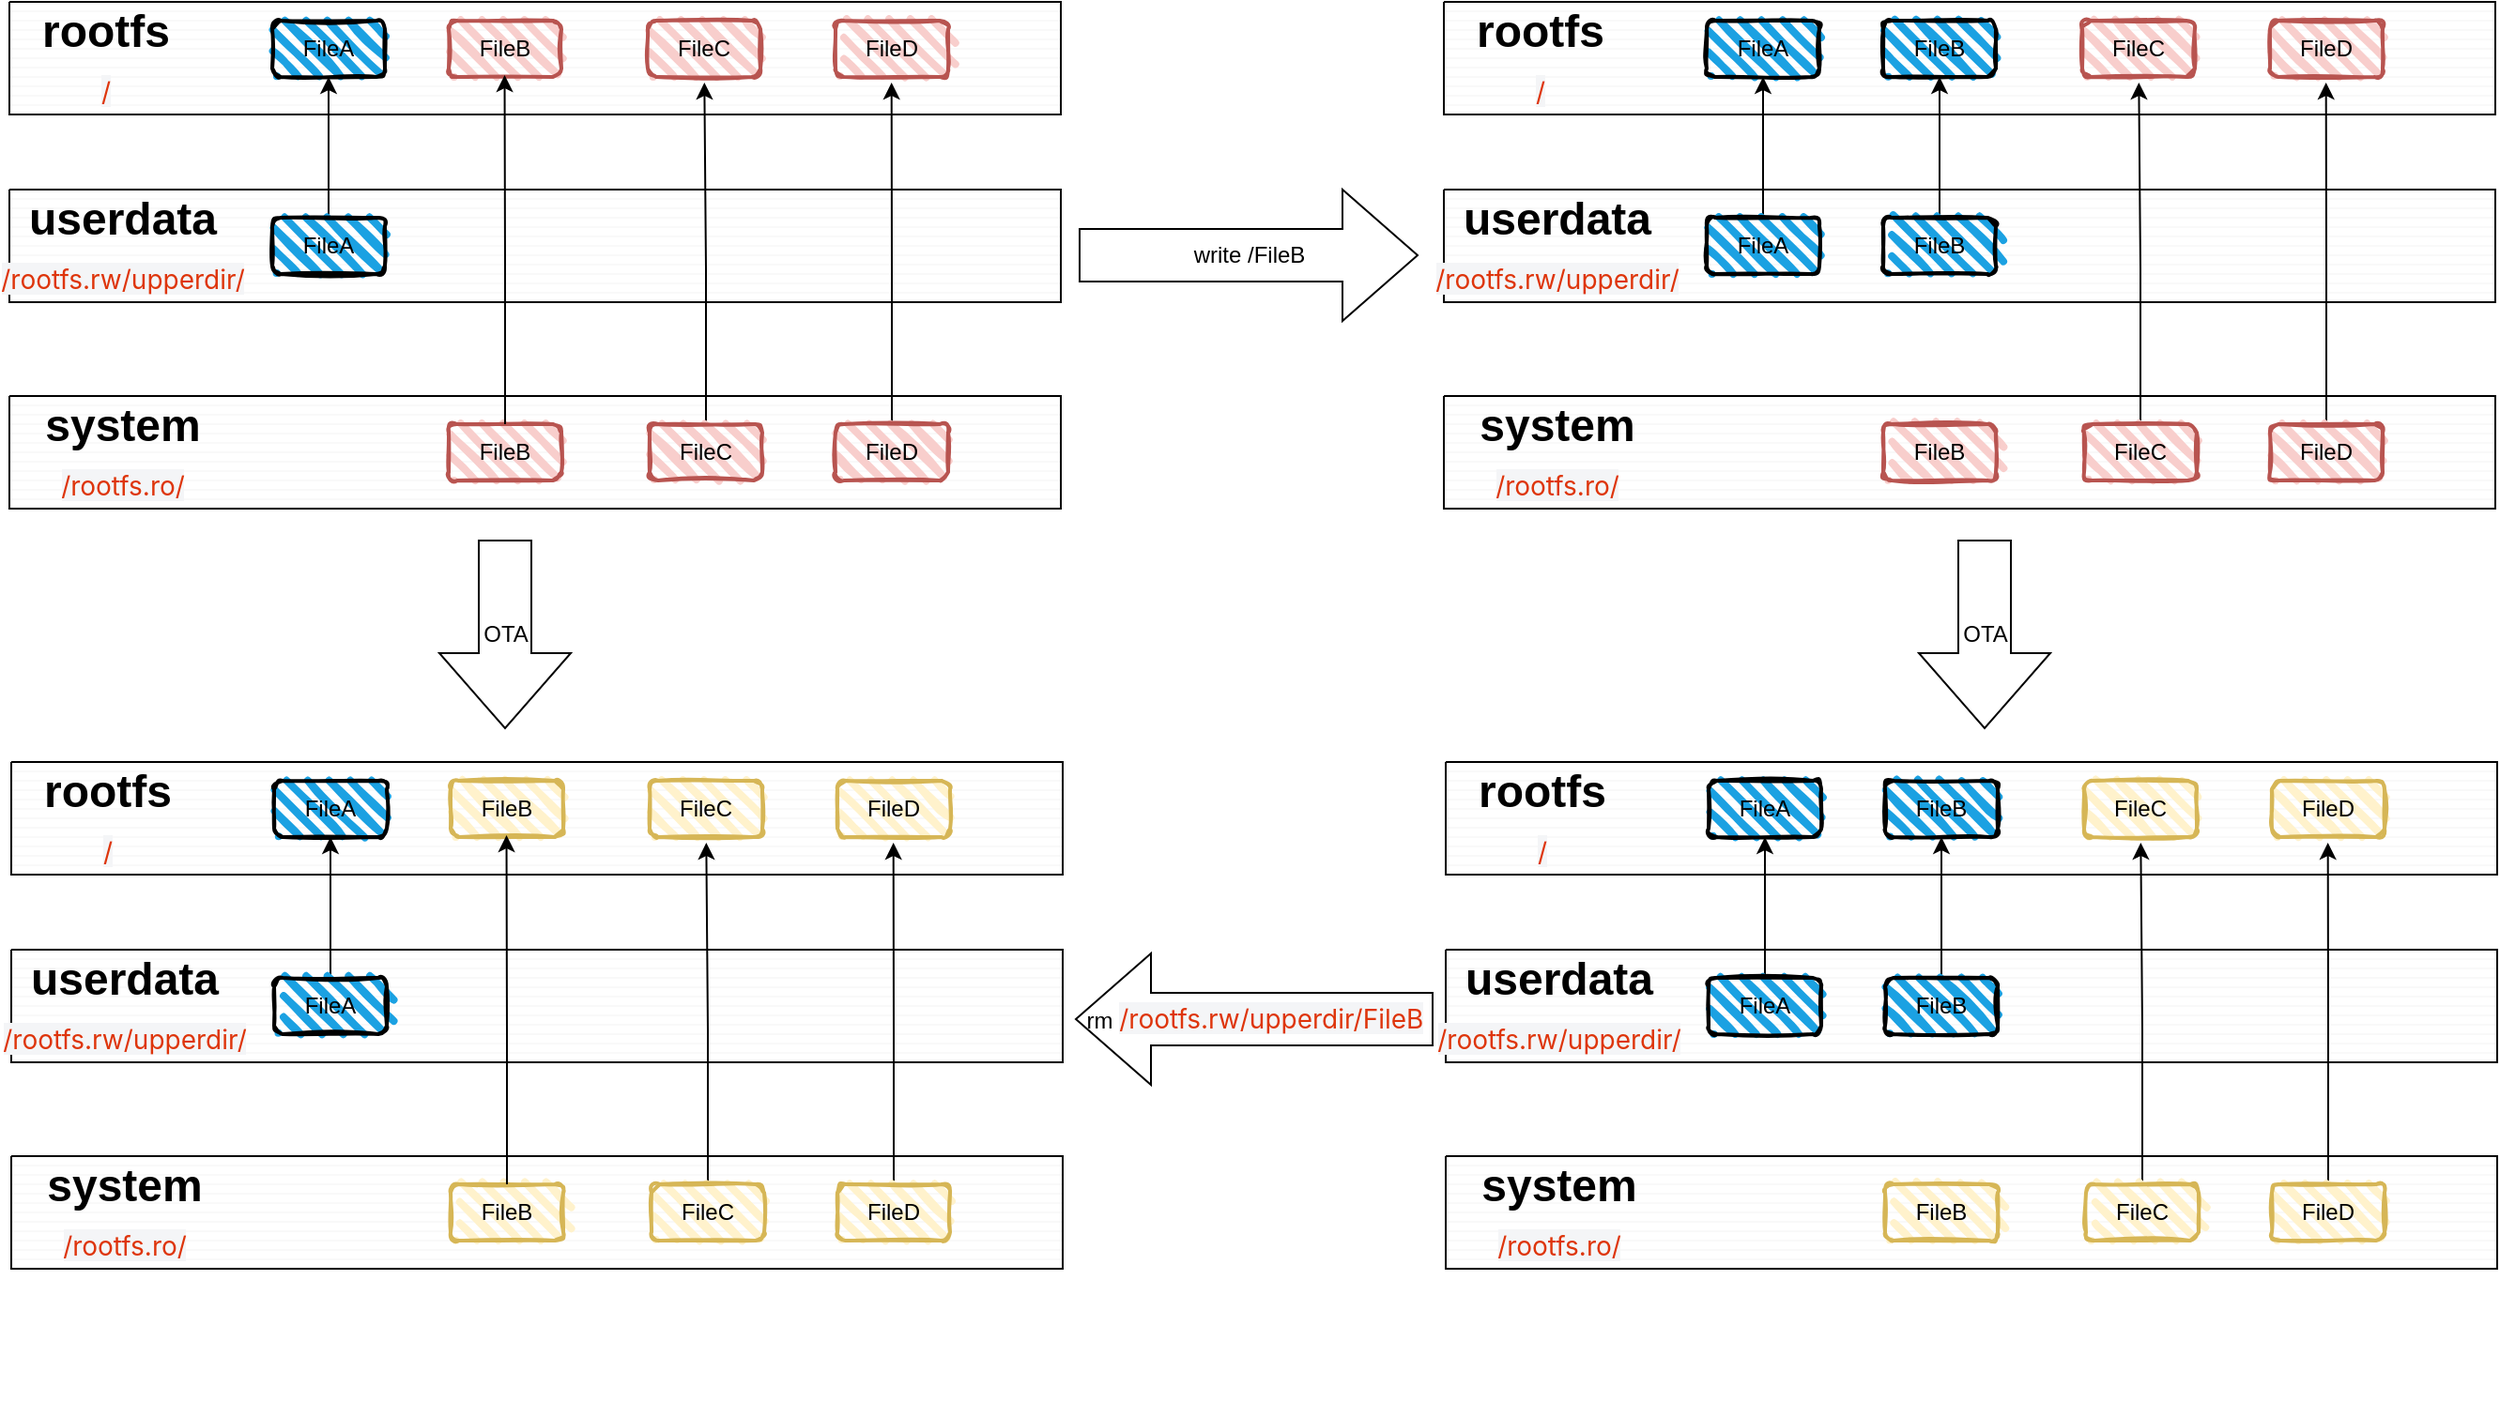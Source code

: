 <mxfile version="24.3.1" type="github">
  <diagram id="C5RBs43oDa-KdzZeNtuy" name="Page-1">
    <mxGraphModel dx="2074" dy="1121" grid="1" gridSize="10" guides="1" tooltips="1" connect="1" arrows="1" fold="1" page="1" pageScale="1" pageWidth="827" pageHeight="1169" math="0" shadow="0">
      <root>
        <mxCell id="WIyWlLk6GJQsqaUBKTNV-0" />
        <mxCell id="WIyWlLk6GJQsqaUBKTNV-1" parent="WIyWlLk6GJQsqaUBKTNV-0" />
        <mxCell id="TJP5lIswmAY3DPChY6eh-13" value="" style="verticalLabelPosition=bottom;verticalAlign=top;html=1;shape=mxgraph.basic.patternFillRect;fillStyle=hor;step=5;fillStrokeWidth=0.2;fillStrokeColor=#dddddd;" vertex="1" parent="WIyWlLk6GJQsqaUBKTNV-1">
          <mxGeometry x="120" y="160" width="560" height="60" as="geometry" />
        </mxCell>
        <mxCell id="TJP5lIswmAY3DPChY6eh-15" value="" style="verticalLabelPosition=bottom;verticalAlign=top;html=1;shape=mxgraph.basic.patternFillRect;fillStyle=hor;step=5;fillStrokeWidth=0.2;fillStrokeColor=#dddddd;" vertex="1" parent="WIyWlLk6GJQsqaUBKTNV-1">
          <mxGeometry x="120" y="260" width="560" height="60" as="geometry" />
        </mxCell>
        <mxCell id="TJP5lIswmAY3DPChY6eh-16" value="" style="verticalLabelPosition=bottom;verticalAlign=top;html=1;shape=mxgraph.basic.patternFillRect;fillStyle=hor;step=5;fillStrokeWidth=0.2;fillStrokeColor=#dddddd;" vertex="1" parent="WIyWlLk6GJQsqaUBKTNV-1">
          <mxGeometry x="120" y="370" width="560" height="60" as="geometry" />
        </mxCell>
        <mxCell id="TJP5lIswmAY3DPChY6eh-17" value="FileA" style="rounded=1;whiteSpace=wrap;html=1;strokeWidth=2;fillWeight=4;hachureGap=8;hachureAngle=45;fillColor=#1ba1e2;sketch=1;" vertex="1" parent="WIyWlLk6GJQsqaUBKTNV-1">
          <mxGeometry x="260" y="170" width="60" height="30" as="geometry" />
        </mxCell>
        <mxCell id="TJP5lIswmAY3DPChY6eh-18" value="FileB" style="rounded=1;whiteSpace=wrap;html=1;strokeWidth=2;fillWeight=4;hachureGap=8;hachureAngle=45;fillColor=#f8cecc;sketch=1;strokeColor=#b85450;" vertex="1" parent="WIyWlLk6GJQsqaUBKTNV-1">
          <mxGeometry x="354" y="170" width="60" height="30" as="geometry" />
        </mxCell>
        <mxCell id="TJP5lIswmAY3DPChY6eh-36" value="" style="edgeStyle=orthogonalEdgeStyle;rounded=0;orthogonalLoop=1;jettySize=auto;html=1;" edge="1" parent="WIyWlLk6GJQsqaUBKTNV-1" source="TJP5lIswmAY3DPChY6eh-19" target="TJP5lIswmAY3DPChY6eh-17">
          <mxGeometry relative="1" as="geometry" />
        </mxCell>
        <mxCell id="TJP5lIswmAY3DPChY6eh-19" value="FileA" style="rounded=1;whiteSpace=wrap;html=1;strokeWidth=2;fillWeight=4;hachureGap=8;hachureAngle=45;fillColor=#1ba1e2;sketch=1;" vertex="1" parent="WIyWlLk6GJQsqaUBKTNV-1">
          <mxGeometry x="260" y="275" width="60" height="30" as="geometry" />
        </mxCell>
        <object label="FileB" fileB="" id="TJP5lIswmAY3DPChY6eh-24">
          <mxCell style="rounded=1;whiteSpace=wrap;html=1;strokeWidth=2;fillWeight=4;hachureGap=8;hachureAngle=45;fillColor=#f8cecc;sketch=1;strokeColor=#b85450;" vertex="1" parent="WIyWlLk6GJQsqaUBKTNV-1">
            <mxGeometry x="354" y="385" width="60" height="30" as="geometry" />
          </mxCell>
        </object>
        <mxCell id="TJP5lIswmAY3DPChY6eh-37" value="" style="edgeStyle=orthogonalEdgeStyle;rounded=0;orthogonalLoop=1;jettySize=auto;html=1;entryX=0.661;entryY=0.717;entryDx=0;entryDy=0;entryPerimeter=0;" edge="1" parent="WIyWlLk6GJQsqaUBKTNV-1" source="TJP5lIswmAY3DPChY6eh-25" target="TJP5lIswmAY3DPChY6eh-13">
          <mxGeometry relative="1" as="geometry" />
        </mxCell>
        <mxCell id="TJP5lIswmAY3DPChY6eh-25" value="FileC" style="rounded=1;whiteSpace=wrap;html=1;strokeWidth=2;fillWeight=4;hachureGap=8;hachureAngle=45;fillColor=#f8cecc;sketch=1;strokeColor=#b85450;" vertex="1" parent="WIyWlLk6GJQsqaUBKTNV-1">
          <mxGeometry x="461" y="385" width="60" height="30" as="geometry" />
        </mxCell>
        <mxCell id="TJP5lIswmAY3DPChY6eh-38" value="" style="edgeStyle=orthogonalEdgeStyle;rounded=0;orthogonalLoop=1;jettySize=auto;html=1;entryX=0.839;entryY=0.717;entryDx=0;entryDy=0;entryPerimeter=0;" edge="1" parent="WIyWlLk6GJQsqaUBKTNV-1" source="TJP5lIswmAY3DPChY6eh-26" target="TJP5lIswmAY3DPChY6eh-13">
          <mxGeometry relative="1" as="geometry" />
        </mxCell>
        <mxCell id="TJP5lIswmAY3DPChY6eh-26" value="FileD" style="rounded=1;whiteSpace=wrap;html=1;strokeWidth=2;fillWeight=4;hachureGap=8;hachureAngle=45;fillColor=#f8cecc;sketch=1;strokeColor=#b85450;" vertex="1" parent="WIyWlLk6GJQsqaUBKTNV-1">
          <mxGeometry x="560" y="385" width="60" height="30" as="geometry" />
        </mxCell>
        <mxCell id="TJP5lIswmAY3DPChY6eh-29" value="FileC" style="rounded=1;whiteSpace=wrap;html=1;strokeWidth=2;fillWeight=4;hachureGap=8;hachureAngle=45;fillColor=#f8cecc;sketch=1;strokeColor=#b85450;" vertex="1" parent="WIyWlLk6GJQsqaUBKTNV-1">
          <mxGeometry x="460" y="170" width="60" height="30" as="geometry" />
        </mxCell>
        <mxCell id="TJP5lIswmAY3DPChY6eh-30" value="FileD" style="rounded=1;whiteSpace=wrap;html=1;strokeWidth=2;fillWeight=4;hachureGap=8;hachureAngle=45;fillColor=#f8cecc;sketch=1;strokeColor=#b85450;" vertex="1" parent="WIyWlLk6GJQsqaUBKTNV-1">
          <mxGeometry x="560" y="170" width="60" height="30" as="geometry" />
        </mxCell>
        <mxCell id="TJP5lIswmAY3DPChY6eh-32" value="rootfs&lt;div&gt;&lt;span style=&quot;color: rgb(222, 53, 11); font-family: -apple-system, &amp;quot;system-ui&amp;quot;, &amp;quot;Segoe UI&amp;quot;, Roboto, Oxygen, Ubuntu, &amp;quot;Fira Sans&amp;quot;, &amp;quot;Droid Sans&amp;quot;, &amp;quot;Helvetica Neue&amp;quot;, sans-serif; font-size: 14px; font-weight: 400; text-align: start; text-wrap: wrap; background-color: rgb(244, 245, 247);&quot;&gt;/&lt;/span&gt;&lt;br&gt;&lt;/div&gt;" style="text;strokeColor=none;fillColor=none;html=1;fontSize=24;fontStyle=1;verticalAlign=middle;align=center;" vertex="1" parent="WIyWlLk6GJQsqaUBKTNV-1">
          <mxGeometry x="121" y="170" width="100" height="40" as="geometry" />
        </mxCell>
        <mxCell id="TJP5lIswmAY3DPChY6eh-33" value="userdata&lt;div&gt;&lt;span style=&quot;color: rgb(222, 53, 11); font-family: -apple-system, &amp;quot;system-ui&amp;quot;, &amp;quot;Segoe UI&amp;quot;, Roboto, Oxygen, Ubuntu, &amp;quot;Fira Sans&amp;quot;, &amp;quot;Droid Sans&amp;quot;, &amp;quot;Helvetica Neue&amp;quot;, sans-serif; font-size: 14px; font-weight: 400; text-align: start; text-wrap: wrap; background-color: rgb(244, 245, 247);&quot;&gt;/rootfs.rw/upperdir/&lt;/span&gt;&lt;br&gt;&lt;/div&gt;" style="text;strokeColor=none;fillColor=none;html=1;fontSize=24;fontStyle=1;verticalAlign=middle;align=center;" vertex="1" parent="WIyWlLk6GJQsqaUBKTNV-1">
          <mxGeometry x="130" y="270" width="100" height="40" as="geometry" />
        </mxCell>
        <mxCell id="TJP5lIswmAY3DPChY6eh-34" value="system&lt;div&gt;&lt;span style=&quot;color: rgb(222, 53, 11); font-family: -apple-system, &amp;quot;system-ui&amp;quot;, &amp;quot;Segoe UI&amp;quot;, Roboto, Oxygen, Ubuntu, &amp;quot;Fira Sans&amp;quot;, &amp;quot;Droid Sans&amp;quot;, &amp;quot;Helvetica Neue&amp;quot;, sans-serif; font-size: 14px; font-weight: 400; text-align: start; text-wrap: wrap; background-color: rgb(244, 245, 247);&quot;&gt;/rootfs.ro/&lt;/span&gt;&lt;br&gt;&lt;/div&gt;" style="text;strokeColor=none;fillColor=none;html=1;fontSize=24;fontStyle=1;verticalAlign=middle;align=center;" vertex="1" parent="WIyWlLk6GJQsqaUBKTNV-1">
          <mxGeometry x="130" y="380" width="100" height="40" as="geometry" />
        </mxCell>
        <mxCell id="TJP5lIswmAY3DPChY6eh-40" value="" style="verticalLabelPosition=bottom;verticalAlign=top;html=1;shape=mxgraph.basic.patternFillRect;fillStyle=hor;step=5;fillStrokeWidth=0.2;fillStrokeColor=#dddddd;" vertex="1" parent="WIyWlLk6GJQsqaUBKTNV-1">
          <mxGeometry x="884" y="160" width="560" height="60" as="geometry" />
        </mxCell>
        <mxCell id="TJP5lIswmAY3DPChY6eh-41" value="" style="verticalLabelPosition=bottom;verticalAlign=top;html=1;shape=mxgraph.basic.patternFillRect;fillStyle=hor;step=5;fillStrokeWidth=0.2;fillStrokeColor=#dddddd;" vertex="1" parent="WIyWlLk6GJQsqaUBKTNV-1">
          <mxGeometry x="884" y="260" width="560" height="60" as="geometry" />
        </mxCell>
        <mxCell id="TJP5lIswmAY3DPChY6eh-42" value="" style="verticalLabelPosition=bottom;verticalAlign=top;html=1;shape=mxgraph.basic.patternFillRect;fillStyle=hor;step=5;fillStrokeWidth=0.2;fillStrokeColor=#dddddd;" vertex="1" parent="WIyWlLk6GJQsqaUBKTNV-1">
          <mxGeometry x="884" y="370" width="560" height="60" as="geometry" />
        </mxCell>
        <mxCell id="TJP5lIswmAY3DPChY6eh-43" value="FileA" style="rounded=1;whiteSpace=wrap;html=1;strokeWidth=2;fillWeight=4;hachureGap=8;hachureAngle=45;fillColor=#1ba1e2;sketch=1;" vertex="1" parent="WIyWlLk6GJQsqaUBKTNV-1">
          <mxGeometry x="1024" y="170" width="60" height="30" as="geometry" />
        </mxCell>
        <mxCell id="TJP5lIswmAY3DPChY6eh-44" value="FileB" style="rounded=1;whiteSpace=wrap;html=1;strokeWidth=2;fillWeight=4;hachureGap=8;hachureAngle=45;fillColor=#1ba1e2;sketch=1;" vertex="1" parent="WIyWlLk6GJQsqaUBKTNV-1">
          <mxGeometry x="1118" y="170" width="60" height="30" as="geometry" />
        </mxCell>
        <mxCell id="TJP5lIswmAY3DPChY6eh-45" value="" style="edgeStyle=orthogonalEdgeStyle;rounded=0;orthogonalLoop=1;jettySize=auto;html=1;" edge="1" parent="WIyWlLk6GJQsqaUBKTNV-1" source="TJP5lIswmAY3DPChY6eh-46" target="TJP5lIswmAY3DPChY6eh-43">
          <mxGeometry relative="1" as="geometry" />
        </mxCell>
        <mxCell id="TJP5lIswmAY3DPChY6eh-46" value="FileA" style="rounded=1;whiteSpace=wrap;html=1;strokeWidth=2;fillWeight=4;hachureGap=8;hachureAngle=45;fillColor=#1ba1e2;sketch=1;" vertex="1" parent="WIyWlLk6GJQsqaUBKTNV-1">
          <mxGeometry x="1024" y="275" width="60" height="30" as="geometry" />
        </mxCell>
        <mxCell id="TJP5lIswmAY3DPChY6eh-47" value="" style="edgeStyle=orthogonalEdgeStyle;rounded=0;orthogonalLoop=1;jettySize=auto;html=1;" edge="1" parent="WIyWlLk6GJQsqaUBKTNV-1" source="TJP5lIswmAY3DPChY6eh-48" target="TJP5lIswmAY3DPChY6eh-44">
          <mxGeometry relative="1" as="geometry" />
        </mxCell>
        <mxCell id="TJP5lIswmAY3DPChY6eh-48" value="FileB" style="rounded=1;whiteSpace=wrap;html=1;strokeWidth=2;fillWeight=4;hachureGap=8;hachureAngle=45;fillColor=#1ba1e2;sketch=1;" vertex="1" parent="WIyWlLk6GJQsqaUBKTNV-1">
          <mxGeometry x="1118" y="275" width="60" height="30" as="geometry" />
        </mxCell>
        <object label="FileB" fileB="" id="TJP5lIswmAY3DPChY6eh-49">
          <mxCell style="rounded=1;whiteSpace=wrap;html=1;strokeWidth=2;fillWeight=4;hachureGap=8;hachureAngle=45;fillColor=#f8cecc;sketch=1;strokeColor=#b85450;" vertex="1" parent="WIyWlLk6GJQsqaUBKTNV-1">
            <mxGeometry x="1118" y="385" width="60" height="30" as="geometry" />
          </mxCell>
        </object>
        <mxCell id="TJP5lIswmAY3DPChY6eh-50" value="" style="edgeStyle=orthogonalEdgeStyle;rounded=0;orthogonalLoop=1;jettySize=auto;html=1;entryX=0.661;entryY=0.717;entryDx=0;entryDy=0;entryPerimeter=0;" edge="1" parent="WIyWlLk6GJQsqaUBKTNV-1" source="TJP5lIswmAY3DPChY6eh-51" target="TJP5lIswmAY3DPChY6eh-40">
          <mxGeometry relative="1" as="geometry" />
        </mxCell>
        <mxCell id="TJP5lIswmAY3DPChY6eh-51" value="FileC" style="rounded=1;whiteSpace=wrap;html=1;strokeWidth=2;fillWeight=4;hachureGap=8;hachureAngle=45;fillColor=#f8cecc;sketch=1;strokeColor=#b85450;" vertex="1" parent="WIyWlLk6GJQsqaUBKTNV-1">
          <mxGeometry x="1225" y="385" width="60" height="30" as="geometry" />
        </mxCell>
        <mxCell id="TJP5lIswmAY3DPChY6eh-52" value="" style="edgeStyle=orthogonalEdgeStyle;rounded=0;orthogonalLoop=1;jettySize=auto;html=1;entryX=0.839;entryY=0.717;entryDx=0;entryDy=0;entryPerimeter=0;" edge="1" parent="WIyWlLk6GJQsqaUBKTNV-1" source="TJP5lIswmAY3DPChY6eh-53" target="TJP5lIswmAY3DPChY6eh-40">
          <mxGeometry relative="1" as="geometry" />
        </mxCell>
        <mxCell id="TJP5lIswmAY3DPChY6eh-53" value="FileD" style="rounded=1;whiteSpace=wrap;html=1;strokeWidth=2;fillWeight=4;hachureGap=8;hachureAngle=45;fillColor=#f8cecc;sketch=1;strokeColor=#b85450;" vertex="1" parent="WIyWlLk6GJQsqaUBKTNV-1">
          <mxGeometry x="1324" y="385" width="60" height="30" as="geometry" />
        </mxCell>
        <mxCell id="TJP5lIswmAY3DPChY6eh-54" value="FileC" style="rounded=1;whiteSpace=wrap;html=1;strokeWidth=2;fillWeight=4;hachureGap=8;hachureAngle=45;fillColor=#f8cecc;sketch=1;strokeColor=#b85450;" vertex="1" parent="WIyWlLk6GJQsqaUBKTNV-1">
          <mxGeometry x="1224" y="170" width="60" height="30" as="geometry" />
        </mxCell>
        <mxCell id="TJP5lIswmAY3DPChY6eh-55" value="FileD" style="rounded=1;whiteSpace=wrap;html=1;strokeWidth=2;fillWeight=4;hachureGap=8;hachureAngle=45;fillColor=#f8cecc;sketch=1;strokeColor=#b85450;" vertex="1" parent="WIyWlLk6GJQsqaUBKTNV-1">
          <mxGeometry x="1324" y="170" width="60" height="30" as="geometry" />
        </mxCell>
        <mxCell id="TJP5lIswmAY3DPChY6eh-56" value="rootfs&lt;div&gt;&lt;span style=&quot;color: rgb(222, 53, 11); font-family: -apple-system, &amp;quot;system-ui&amp;quot;, &amp;quot;Segoe UI&amp;quot;, Roboto, Oxygen, Ubuntu, &amp;quot;Fira Sans&amp;quot;, &amp;quot;Droid Sans&amp;quot;, &amp;quot;Helvetica Neue&amp;quot;, sans-serif; font-size: 14px; font-weight: 400; text-align: start; text-wrap: wrap; background-color: rgb(244, 245, 247);&quot;&gt;/&lt;/span&gt;&lt;br&gt;&lt;/div&gt;" style="text;strokeColor=none;fillColor=none;html=1;fontSize=24;fontStyle=1;verticalAlign=middle;align=center;" vertex="1" parent="WIyWlLk6GJQsqaUBKTNV-1">
          <mxGeometry x="885" y="170" width="100" height="40" as="geometry" />
        </mxCell>
        <mxCell id="TJP5lIswmAY3DPChY6eh-57" value="userdata&lt;div&gt;&lt;span style=&quot;color: rgb(222, 53, 11); font-family: -apple-system, &amp;quot;system-ui&amp;quot;, &amp;quot;Segoe UI&amp;quot;, Roboto, Oxygen, Ubuntu, &amp;quot;Fira Sans&amp;quot;, &amp;quot;Droid Sans&amp;quot;, &amp;quot;Helvetica Neue&amp;quot;, sans-serif; font-size: 14px; font-weight: 400; text-align: start; text-wrap: wrap; background-color: rgb(244, 245, 247);&quot;&gt;/rootfs.rw/upperdir/&lt;/span&gt;&lt;br&gt;&lt;/div&gt;" style="text;strokeColor=none;fillColor=none;html=1;fontSize=24;fontStyle=1;verticalAlign=middle;align=center;" vertex="1" parent="WIyWlLk6GJQsqaUBKTNV-1">
          <mxGeometry x="894" y="270" width="100" height="40" as="geometry" />
        </mxCell>
        <mxCell id="TJP5lIswmAY3DPChY6eh-58" value="system&lt;div&gt;&lt;span style=&quot;color: rgb(222, 53, 11); font-family: -apple-system, &amp;quot;system-ui&amp;quot;, &amp;quot;Segoe UI&amp;quot;, Roboto, Oxygen, Ubuntu, &amp;quot;Fira Sans&amp;quot;, &amp;quot;Droid Sans&amp;quot;, &amp;quot;Helvetica Neue&amp;quot;, sans-serif; font-size: 14px; font-weight: 400; text-align: start; text-wrap: wrap; background-color: rgb(244, 245, 247);&quot;&gt;/rootfs.ro/&lt;/span&gt;&lt;br&gt;&lt;/div&gt;" style="text;strokeColor=none;fillColor=none;html=1;fontSize=24;fontStyle=1;verticalAlign=middle;align=center;" vertex="1" parent="WIyWlLk6GJQsqaUBKTNV-1">
          <mxGeometry x="894" y="380" width="100" height="40" as="geometry" />
        </mxCell>
        <mxCell id="TJP5lIswmAY3DPChY6eh-59" style="edgeStyle=orthogonalEdgeStyle;rounded=0;orthogonalLoop=1;jettySize=auto;html=1;entryX=0.471;entryY=0.65;entryDx=0;entryDy=0;entryPerimeter=0;" edge="1" parent="WIyWlLk6GJQsqaUBKTNV-1" source="TJP5lIswmAY3DPChY6eh-24" target="TJP5lIswmAY3DPChY6eh-13">
          <mxGeometry relative="1" as="geometry" />
        </mxCell>
        <mxCell id="TJP5lIswmAY3DPChY6eh-61" value="write /FileB" style="html=1;shadow=0;dashed=0;align=center;verticalAlign=middle;shape=mxgraph.arrows2.arrow;dy=0.6;dx=40;notch=0;" vertex="1" parent="WIyWlLk6GJQsqaUBKTNV-1">
          <mxGeometry x="690" y="260" width="180" height="70" as="geometry" />
        </mxCell>
        <mxCell id="TJP5lIswmAY3DPChY6eh-86" value="OTA" style="html=1;shadow=0;dashed=0;align=center;verticalAlign=middle;shape=mxgraph.arrows2.arrow;dy=0.6;dx=40;direction=south;notch=0;" vertex="1" parent="WIyWlLk6GJQsqaUBKTNV-1">
          <mxGeometry x="1137" y="447" width="70" height="100" as="geometry" />
        </mxCell>
        <mxCell id="TJP5lIswmAY3DPChY6eh-106" value="rm&amp;nbsp;&lt;span style=&quot;color: rgb(222, 53, 11); font-family: -apple-system, &amp;quot;system-ui&amp;quot;, &amp;quot;Segoe UI&amp;quot;, Roboto, Oxygen, Ubuntu, &amp;quot;Fira Sans&amp;quot;, &amp;quot;Droid Sans&amp;quot;, &amp;quot;Helvetica Neue&amp;quot;, sans-serif; font-size: 14px; text-align: start; text-wrap: wrap; background-color: rgb(244, 245, 247);&quot;&gt;/rootfs.rw/upperdir/FileB&lt;/span&gt;" style="html=1;shadow=0;dashed=0;align=center;verticalAlign=middle;shape=mxgraph.arrows2.arrow;dy=0.6;dx=40;flipH=1;notch=0;" vertex="1" parent="WIyWlLk6GJQsqaUBKTNV-1">
          <mxGeometry x="688" y="667" width="190" height="70" as="geometry" />
        </mxCell>
        <mxCell id="TJP5lIswmAY3DPChY6eh-107" value="OTA" style="html=1;shadow=0;dashed=0;align=center;verticalAlign=middle;shape=mxgraph.arrows2.arrow;dy=0.6;dx=40;direction=south;notch=0;" vertex="1" parent="WIyWlLk6GJQsqaUBKTNV-1">
          <mxGeometry x="349" y="447" width="70" height="100" as="geometry" />
        </mxCell>
        <mxCell id="TJP5lIswmAY3DPChY6eh-108" value="" style="group" vertex="1" connectable="0" parent="WIyWlLk6GJQsqaUBKTNV-1">
          <mxGeometry x="885" y="565" width="560" height="340" as="geometry" />
        </mxCell>
        <mxCell id="TJP5lIswmAY3DPChY6eh-66" value="" style="verticalLabelPosition=bottom;verticalAlign=top;html=1;shape=mxgraph.basic.patternFillRect;fillStyle=hor;step=5;fillStrokeWidth=0.2;fillStrokeColor=#dddddd;" vertex="1" parent="TJP5lIswmAY3DPChY6eh-108">
          <mxGeometry width="560" height="60" as="geometry" />
        </mxCell>
        <mxCell id="TJP5lIswmAY3DPChY6eh-67" value="" style="verticalLabelPosition=bottom;verticalAlign=top;html=1;shape=mxgraph.basic.patternFillRect;fillStyle=hor;step=5;fillStrokeWidth=0.2;fillStrokeColor=#dddddd;" vertex="1" parent="TJP5lIswmAY3DPChY6eh-108">
          <mxGeometry y="100" width="560" height="60" as="geometry" />
        </mxCell>
        <mxCell id="TJP5lIswmAY3DPChY6eh-68" value="" style="verticalLabelPosition=bottom;verticalAlign=top;html=1;shape=mxgraph.basic.patternFillRect;fillStyle=hor;step=5;fillStrokeWidth=0.2;fillStrokeColor=#dddddd;" vertex="1" parent="TJP5lIswmAY3DPChY6eh-108">
          <mxGeometry y="210" width="560" height="60" as="geometry" />
        </mxCell>
        <mxCell id="TJP5lIswmAY3DPChY6eh-69" value="FileA" style="rounded=1;whiteSpace=wrap;html=1;strokeWidth=2;fillWeight=4;hachureGap=8;hachureAngle=45;fillColor=#1ba1e2;sketch=1;" vertex="1" parent="TJP5lIswmAY3DPChY6eh-108">
          <mxGeometry x="140" y="10" width="60" height="30" as="geometry" />
        </mxCell>
        <mxCell id="TJP5lIswmAY3DPChY6eh-70" value="FileB" style="rounded=1;whiteSpace=wrap;html=1;strokeWidth=2;fillWeight=4;hachureGap=8;hachureAngle=45;fillColor=#1ba1e2;sketch=1;" vertex="1" parent="TJP5lIswmAY3DPChY6eh-108">
          <mxGeometry x="234" y="10" width="60" height="30" as="geometry" />
        </mxCell>
        <mxCell id="TJP5lIswmAY3DPChY6eh-71" value="" style="edgeStyle=orthogonalEdgeStyle;rounded=0;orthogonalLoop=1;jettySize=auto;html=1;" edge="1" parent="TJP5lIswmAY3DPChY6eh-108" source="TJP5lIswmAY3DPChY6eh-72" target="TJP5lIswmAY3DPChY6eh-69">
          <mxGeometry relative="1" as="geometry" />
        </mxCell>
        <mxCell id="TJP5lIswmAY3DPChY6eh-72" value="FileA" style="rounded=1;whiteSpace=wrap;html=1;strokeWidth=2;fillWeight=4;hachureGap=8;hachureAngle=45;fillColor=#1ba1e2;sketch=1;" vertex="1" parent="TJP5lIswmAY3DPChY6eh-108">
          <mxGeometry x="140" y="115" width="60" height="30" as="geometry" />
        </mxCell>
        <mxCell id="TJP5lIswmAY3DPChY6eh-73" value="" style="edgeStyle=orthogonalEdgeStyle;rounded=0;orthogonalLoop=1;jettySize=auto;html=1;" edge="1" parent="TJP5lIswmAY3DPChY6eh-108" source="TJP5lIswmAY3DPChY6eh-74" target="TJP5lIswmAY3DPChY6eh-70">
          <mxGeometry relative="1" as="geometry" />
        </mxCell>
        <mxCell id="TJP5lIswmAY3DPChY6eh-74" value="FileB" style="rounded=1;whiteSpace=wrap;html=1;strokeWidth=2;fillWeight=4;hachureGap=8;hachureAngle=45;fillColor=#1ba1e2;sketch=1;" vertex="1" parent="TJP5lIswmAY3DPChY6eh-108">
          <mxGeometry x="234" y="115" width="60" height="30" as="geometry" />
        </mxCell>
        <object label="FileB" fileB="" id="TJP5lIswmAY3DPChY6eh-75">
          <mxCell style="rounded=1;whiteSpace=wrap;html=1;strokeWidth=2;fillWeight=4;hachureGap=8;hachureAngle=45;fillColor=#fff2cc;sketch=1;strokeColor=#d6b656;" vertex="1" parent="TJP5lIswmAY3DPChY6eh-108">
            <mxGeometry x="234" y="225" width="60" height="30" as="geometry" />
          </mxCell>
        </object>
        <mxCell id="TJP5lIswmAY3DPChY6eh-76" value="" style="edgeStyle=orthogonalEdgeStyle;rounded=0;orthogonalLoop=1;jettySize=auto;html=1;entryX=0.661;entryY=0.717;entryDx=0;entryDy=0;entryPerimeter=0;" edge="1" parent="TJP5lIswmAY3DPChY6eh-108" source="TJP5lIswmAY3DPChY6eh-77" target="TJP5lIswmAY3DPChY6eh-66">
          <mxGeometry relative="1" as="geometry" />
        </mxCell>
        <mxCell id="TJP5lIswmAY3DPChY6eh-77" value="FileC" style="rounded=1;whiteSpace=wrap;html=1;strokeWidth=2;fillWeight=4;hachureGap=8;hachureAngle=45;fillColor=#fff2cc;sketch=1;strokeColor=#d6b656;" vertex="1" parent="TJP5lIswmAY3DPChY6eh-108">
          <mxGeometry x="341" y="225" width="60" height="30" as="geometry" />
        </mxCell>
        <mxCell id="TJP5lIswmAY3DPChY6eh-78" value="" style="edgeStyle=orthogonalEdgeStyle;rounded=0;orthogonalLoop=1;jettySize=auto;html=1;entryX=0.839;entryY=0.717;entryDx=0;entryDy=0;entryPerimeter=0;" edge="1" parent="TJP5lIswmAY3DPChY6eh-108" source="TJP5lIswmAY3DPChY6eh-79" target="TJP5lIswmAY3DPChY6eh-66">
          <mxGeometry relative="1" as="geometry" />
        </mxCell>
        <mxCell id="TJP5lIswmAY3DPChY6eh-79" value="FileD" style="rounded=1;whiteSpace=wrap;html=1;strokeWidth=2;fillWeight=4;hachureGap=8;hachureAngle=45;fillColor=#fff2cc;sketch=1;strokeColor=#d6b656;" vertex="1" parent="TJP5lIswmAY3DPChY6eh-108">
          <mxGeometry x="440" y="225" width="60" height="30" as="geometry" />
        </mxCell>
        <mxCell id="TJP5lIswmAY3DPChY6eh-80" value="FileC" style="rounded=1;whiteSpace=wrap;html=1;strokeWidth=2;fillWeight=4;hachureGap=8;hachureAngle=45;fillColor=#fff2cc;sketch=1;strokeColor=#d6b656;" vertex="1" parent="TJP5lIswmAY3DPChY6eh-108">
          <mxGeometry x="340" y="10" width="60" height="30" as="geometry" />
        </mxCell>
        <mxCell id="TJP5lIswmAY3DPChY6eh-81" value="FileD" style="rounded=1;whiteSpace=wrap;html=1;strokeWidth=2;fillWeight=4;hachureGap=8;hachureAngle=45;fillColor=#fff2cc;sketch=1;strokeColor=#d6b656;" vertex="1" parent="TJP5lIswmAY3DPChY6eh-108">
          <mxGeometry x="440" y="10" width="60" height="30" as="geometry" />
        </mxCell>
        <mxCell id="TJP5lIswmAY3DPChY6eh-82" value="rootfs&lt;div&gt;&lt;span style=&quot;color: rgb(222, 53, 11); font-family: -apple-system, &amp;quot;system-ui&amp;quot;, &amp;quot;Segoe UI&amp;quot;, Roboto, Oxygen, Ubuntu, &amp;quot;Fira Sans&amp;quot;, &amp;quot;Droid Sans&amp;quot;, &amp;quot;Helvetica Neue&amp;quot;, sans-serif; font-size: 14px; font-weight: 400; text-align: start; text-wrap: wrap; background-color: rgb(244, 245, 247);&quot;&gt;/&lt;/span&gt;&lt;br&gt;&lt;/div&gt;" style="text;strokeColor=none;fillColor=none;html=1;fontSize=24;fontStyle=1;verticalAlign=middle;align=center;" vertex="1" parent="TJP5lIswmAY3DPChY6eh-108">
          <mxGeometry x="1" y="10" width="100" height="40" as="geometry" />
        </mxCell>
        <mxCell id="TJP5lIswmAY3DPChY6eh-83" value="userdata&lt;div&gt;&lt;span style=&quot;color: rgb(222, 53, 11); font-family: -apple-system, &amp;quot;system-ui&amp;quot;, &amp;quot;Segoe UI&amp;quot;, Roboto, Oxygen, Ubuntu, &amp;quot;Fira Sans&amp;quot;, &amp;quot;Droid Sans&amp;quot;, &amp;quot;Helvetica Neue&amp;quot;, sans-serif; font-size: 14px; font-weight: 400; text-align: start; text-wrap: wrap; background-color: rgb(244, 245, 247);&quot;&gt;/rootfs.rw/upperdir/&lt;/span&gt;&lt;br&gt;&lt;/div&gt;" style="text;strokeColor=none;fillColor=none;html=1;fontSize=24;fontStyle=1;verticalAlign=middle;align=center;" vertex="1" parent="TJP5lIswmAY3DPChY6eh-108">
          <mxGeometry x="10" y="110" width="100" height="40" as="geometry" />
        </mxCell>
        <mxCell id="TJP5lIswmAY3DPChY6eh-84" value="system&lt;div&gt;&lt;span style=&quot;color: rgb(222, 53, 11); font-family: -apple-system, &amp;quot;system-ui&amp;quot;, &amp;quot;Segoe UI&amp;quot;, Roboto, Oxygen, Ubuntu, &amp;quot;Fira Sans&amp;quot;, &amp;quot;Droid Sans&amp;quot;, &amp;quot;Helvetica Neue&amp;quot;, sans-serif; font-size: 14px; font-weight: 400; text-align: start; text-wrap: wrap; background-color: rgb(244, 245, 247);&quot;&gt;/rootfs.ro/&lt;/span&gt;&lt;br&gt;&lt;/div&gt;" style="text;strokeColor=none;fillColor=none;html=1;fontSize=24;fontStyle=1;verticalAlign=middle;align=center;" vertex="1" parent="TJP5lIswmAY3DPChY6eh-108">
          <mxGeometry x="10" y="220" width="100" height="40" as="geometry" />
        </mxCell>
        <mxCell id="TJP5lIswmAY3DPChY6eh-109" value="" style="group" vertex="1" connectable="0" parent="WIyWlLk6GJQsqaUBKTNV-1">
          <mxGeometry x="121" y="565" width="560" height="270" as="geometry" />
        </mxCell>
        <mxCell id="TJP5lIswmAY3DPChY6eh-87" value="" style="verticalLabelPosition=bottom;verticalAlign=top;html=1;shape=mxgraph.basic.patternFillRect;fillStyle=hor;step=5;fillStrokeWidth=0.2;fillStrokeColor=#dddddd;" vertex="1" parent="TJP5lIswmAY3DPChY6eh-109">
          <mxGeometry width="560" height="60" as="geometry" />
        </mxCell>
        <mxCell id="TJP5lIswmAY3DPChY6eh-88" value="" style="verticalLabelPosition=bottom;verticalAlign=top;html=1;shape=mxgraph.basic.patternFillRect;fillStyle=hor;step=5;fillStrokeWidth=0.2;fillStrokeColor=#dddddd;" vertex="1" parent="TJP5lIswmAY3DPChY6eh-109">
          <mxGeometry y="100" width="560" height="60" as="geometry" />
        </mxCell>
        <mxCell id="TJP5lIswmAY3DPChY6eh-89" value="" style="verticalLabelPosition=bottom;verticalAlign=top;html=1;shape=mxgraph.basic.patternFillRect;fillStyle=hor;step=5;fillStrokeWidth=0.2;fillStrokeColor=#dddddd;" vertex="1" parent="TJP5lIswmAY3DPChY6eh-109">
          <mxGeometry y="210" width="560" height="60" as="geometry" />
        </mxCell>
        <mxCell id="TJP5lIswmAY3DPChY6eh-90" value="FileA" style="rounded=1;whiteSpace=wrap;html=1;strokeWidth=2;fillWeight=4;hachureGap=8;hachureAngle=45;fillColor=#1ba1e2;sketch=1;" vertex="1" parent="TJP5lIswmAY3DPChY6eh-109">
          <mxGeometry x="140" y="10" width="60" height="30" as="geometry" />
        </mxCell>
        <mxCell id="TJP5lIswmAY3DPChY6eh-91" value="FileB" style="rounded=1;whiteSpace=wrap;html=1;strokeWidth=2;fillWeight=4;hachureGap=8;hachureAngle=45;fillColor=#fff2cc;sketch=1;strokeColor=#d6b656;" vertex="1" parent="TJP5lIswmAY3DPChY6eh-109">
          <mxGeometry x="234" y="10" width="60" height="30" as="geometry" />
        </mxCell>
        <mxCell id="TJP5lIswmAY3DPChY6eh-92" value="" style="edgeStyle=orthogonalEdgeStyle;rounded=0;orthogonalLoop=1;jettySize=auto;html=1;" edge="1" parent="TJP5lIswmAY3DPChY6eh-109" source="TJP5lIswmAY3DPChY6eh-93" target="TJP5lIswmAY3DPChY6eh-90">
          <mxGeometry relative="1" as="geometry" />
        </mxCell>
        <mxCell id="TJP5lIswmAY3DPChY6eh-93" value="FileA" style="rounded=1;whiteSpace=wrap;html=1;strokeWidth=2;fillWeight=4;hachureGap=8;hachureAngle=45;fillColor=#1ba1e2;sketch=1;" vertex="1" parent="TJP5lIswmAY3DPChY6eh-109">
          <mxGeometry x="140" y="115" width="60" height="30" as="geometry" />
        </mxCell>
        <object label="FileB" fileB="" id="TJP5lIswmAY3DPChY6eh-94">
          <mxCell style="rounded=1;whiteSpace=wrap;html=1;strokeWidth=2;fillWeight=4;hachureGap=8;hachureAngle=45;fillColor=#fff2cc;sketch=1;strokeColor=#d6b656;" vertex="1" parent="TJP5lIswmAY3DPChY6eh-109">
            <mxGeometry x="234" y="225" width="60" height="30" as="geometry" />
          </mxCell>
        </object>
        <mxCell id="TJP5lIswmAY3DPChY6eh-95" value="" style="edgeStyle=orthogonalEdgeStyle;rounded=0;orthogonalLoop=1;jettySize=auto;html=1;entryX=0.661;entryY=0.717;entryDx=0;entryDy=0;entryPerimeter=0;" edge="1" parent="TJP5lIswmAY3DPChY6eh-109" source="TJP5lIswmAY3DPChY6eh-96" target="TJP5lIswmAY3DPChY6eh-87">
          <mxGeometry relative="1" as="geometry" />
        </mxCell>
        <mxCell id="TJP5lIswmAY3DPChY6eh-96" value="FileC" style="rounded=1;whiteSpace=wrap;html=1;strokeWidth=2;fillWeight=4;hachureGap=8;hachureAngle=45;fillColor=#fff2cc;sketch=1;strokeColor=#d6b656;" vertex="1" parent="TJP5lIswmAY3DPChY6eh-109">
          <mxGeometry x="341" y="225" width="60" height="30" as="geometry" />
        </mxCell>
        <mxCell id="TJP5lIswmAY3DPChY6eh-97" value="" style="edgeStyle=orthogonalEdgeStyle;rounded=0;orthogonalLoop=1;jettySize=auto;html=1;entryX=0.839;entryY=0.717;entryDx=0;entryDy=0;entryPerimeter=0;" edge="1" parent="TJP5lIswmAY3DPChY6eh-109" source="TJP5lIswmAY3DPChY6eh-98" target="TJP5lIswmAY3DPChY6eh-87">
          <mxGeometry relative="1" as="geometry" />
        </mxCell>
        <mxCell id="TJP5lIswmAY3DPChY6eh-98" value="FileD" style="rounded=1;whiteSpace=wrap;html=1;strokeWidth=2;fillWeight=4;hachureGap=8;hachureAngle=45;fillColor=#fff2cc;sketch=1;strokeColor=#d6b656;" vertex="1" parent="TJP5lIswmAY3DPChY6eh-109">
          <mxGeometry x="440" y="225" width="60" height="30" as="geometry" />
        </mxCell>
        <mxCell id="TJP5lIswmAY3DPChY6eh-99" value="FileC" style="rounded=1;whiteSpace=wrap;html=1;strokeWidth=2;fillWeight=4;hachureGap=8;hachureAngle=45;fillColor=#fff2cc;sketch=1;strokeColor=#d6b656;" vertex="1" parent="TJP5lIswmAY3DPChY6eh-109">
          <mxGeometry x="340" y="10" width="60" height="30" as="geometry" />
        </mxCell>
        <mxCell id="TJP5lIswmAY3DPChY6eh-100" value="FileD" style="rounded=1;whiteSpace=wrap;html=1;strokeWidth=2;fillWeight=4;hachureGap=8;hachureAngle=45;fillColor=#fff2cc;sketch=1;strokeColor=#d6b656;" vertex="1" parent="TJP5lIswmAY3DPChY6eh-109">
          <mxGeometry x="440" y="10" width="60" height="30" as="geometry" />
        </mxCell>
        <mxCell id="TJP5lIswmAY3DPChY6eh-101" value="rootfs&lt;div&gt;&lt;span style=&quot;color: rgb(222, 53, 11); font-family: -apple-system, &amp;quot;system-ui&amp;quot;, &amp;quot;Segoe UI&amp;quot;, Roboto, Oxygen, Ubuntu, &amp;quot;Fira Sans&amp;quot;, &amp;quot;Droid Sans&amp;quot;, &amp;quot;Helvetica Neue&amp;quot;, sans-serif; font-size: 14px; font-weight: 400; text-align: start; text-wrap: wrap; background-color: rgb(244, 245, 247);&quot;&gt;/&lt;/span&gt;&lt;br&gt;&lt;/div&gt;" style="text;strokeColor=none;fillColor=none;html=1;fontSize=24;fontStyle=1;verticalAlign=middle;align=center;" vertex="1" parent="TJP5lIswmAY3DPChY6eh-109">
          <mxGeometry x="1" y="10" width="100" height="40" as="geometry" />
        </mxCell>
        <mxCell id="TJP5lIswmAY3DPChY6eh-102" value="userdata&lt;div&gt;&lt;span style=&quot;color: rgb(222, 53, 11); font-family: -apple-system, &amp;quot;system-ui&amp;quot;, &amp;quot;Segoe UI&amp;quot;, Roboto, Oxygen, Ubuntu, &amp;quot;Fira Sans&amp;quot;, &amp;quot;Droid Sans&amp;quot;, &amp;quot;Helvetica Neue&amp;quot;, sans-serif; font-size: 14px; font-weight: 400; text-align: start; text-wrap: wrap; background-color: rgb(244, 245, 247);&quot;&gt;/rootfs.rw/upperdir/&lt;/span&gt;&lt;br&gt;&lt;/div&gt;" style="text;strokeColor=none;fillColor=none;html=1;fontSize=24;fontStyle=1;verticalAlign=middle;align=center;" vertex="1" parent="TJP5lIswmAY3DPChY6eh-109">
          <mxGeometry x="10" y="110" width="100" height="40" as="geometry" />
        </mxCell>
        <mxCell id="TJP5lIswmAY3DPChY6eh-103" value="system&lt;div&gt;&lt;span style=&quot;color: rgb(222, 53, 11); font-family: -apple-system, &amp;quot;system-ui&amp;quot;, &amp;quot;Segoe UI&amp;quot;, Roboto, Oxygen, Ubuntu, &amp;quot;Fira Sans&amp;quot;, &amp;quot;Droid Sans&amp;quot;, &amp;quot;Helvetica Neue&amp;quot;, sans-serif; font-size: 14px; font-weight: 400; text-align: start; text-wrap: wrap; background-color: rgb(244, 245, 247);&quot;&gt;/rootfs.ro/&lt;/span&gt;&lt;br&gt;&lt;/div&gt;" style="text;strokeColor=none;fillColor=none;html=1;fontSize=24;fontStyle=1;verticalAlign=middle;align=center;" vertex="1" parent="TJP5lIswmAY3DPChY6eh-109">
          <mxGeometry x="10" y="220" width="100" height="40" as="geometry" />
        </mxCell>
        <mxCell id="TJP5lIswmAY3DPChY6eh-104" style="edgeStyle=orthogonalEdgeStyle;rounded=0;orthogonalLoop=1;jettySize=auto;html=1;entryX=0.471;entryY=0.65;entryDx=0;entryDy=0;entryPerimeter=0;" edge="1" parent="TJP5lIswmAY3DPChY6eh-109" source="TJP5lIswmAY3DPChY6eh-94" target="TJP5lIswmAY3DPChY6eh-87">
          <mxGeometry relative="1" as="geometry" />
        </mxCell>
      </root>
    </mxGraphModel>
  </diagram>
</mxfile>
